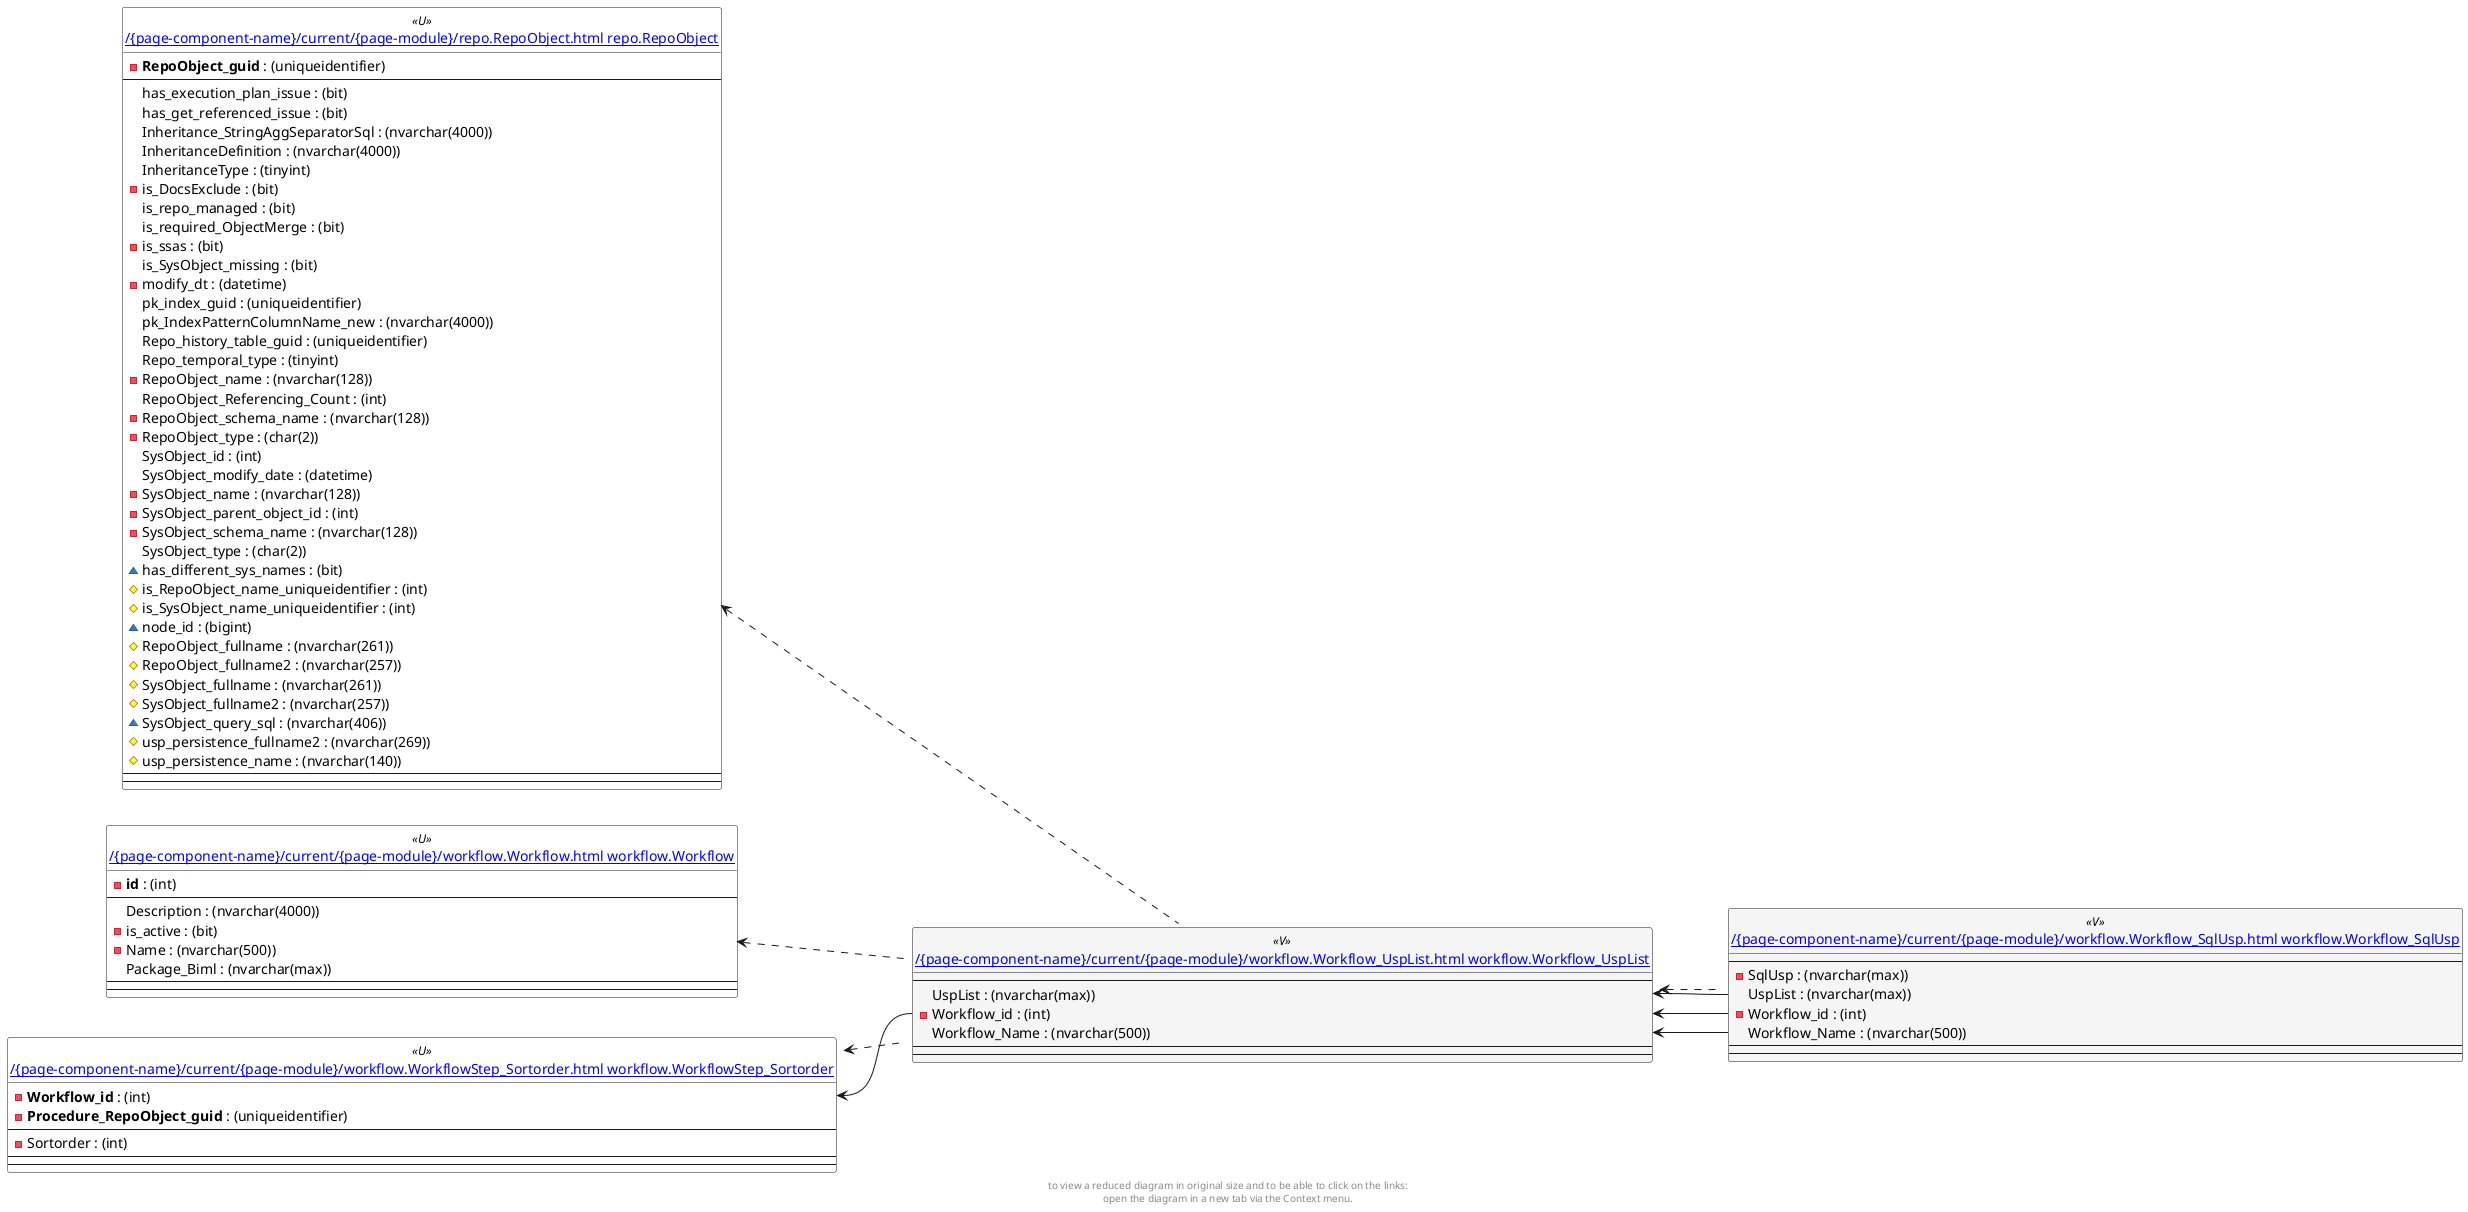@startuml
left to right direction
'top to bottom direction
hide circle
'avoide "." issues:
set namespaceSeparator none


skinparam class {
  BackgroundColor White
  BackgroundColor<<FN>> Yellow
  BackgroundColor<<FS>> Yellow
  BackgroundColor<<FT>> LightGray
  BackgroundColor<<IF>> Yellow
  BackgroundColor<<IS>> Yellow
  BackgroundColor<<P>> Aqua
  BackgroundColor<<PC>> Aqua
  BackgroundColor<<SN>> Yellow
  BackgroundColor<<SO>> SlateBlue
  BackgroundColor<<TF>> LightGray
  BackgroundColor<<TR>> Tomato
  BackgroundColor<<U>> White
  BackgroundColor<<V>> WhiteSmoke
  BackgroundColor<<X>> Aqua
}


entity "[[{site-url}/{page-component-name}/current/{page-module}/repo.RepoObject.html repo.RepoObject]]" as repo.RepoObject << U >> {
  - **RepoObject_guid** : (uniqueidentifier)
  --
  has_execution_plan_issue : (bit)
  has_get_referenced_issue : (bit)
  Inheritance_StringAggSeparatorSql : (nvarchar(4000))
  InheritanceDefinition : (nvarchar(4000))
  InheritanceType : (tinyint)
  - is_DocsExclude : (bit)
  is_repo_managed : (bit)
  is_required_ObjectMerge : (bit)
  - is_ssas : (bit)
  is_SysObject_missing : (bit)
  - modify_dt : (datetime)
  pk_index_guid : (uniqueidentifier)
  pk_IndexPatternColumnName_new : (nvarchar(4000))
  Repo_history_table_guid : (uniqueidentifier)
  Repo_temporal_type : (tinyint)
  - RepoObject_name : (nvarchar(128))
  RepoObject_Referencing_Count : (int)
  - RepoObject_schema_name : (nvarchar(128))
  - RepoObject_type : (char(2))
  SysObject_id : (int)
  SysObject_modify_date : (datetime)
  - SysObject_name : (nvarchar(128))
  - SysObject_parent_object_id : (int)
  - SysObject_schema_name : (nvarchar(128))
  SysObject_type : (char(2))
  ~ has_different_sys_names : (bit)
  # is_RepoObject_name_uniqueidentifier : (int)
  # is_SysObject_name_uniqueidentifier : (int)
  ~ node_id : (bigint)
  # RepoObject_fullname : (nvarchar(261))
  # RepoObject_fullname2 : (nvarchar(257))
  # SysObject_fullname : (nvarchar(261))
  # SysObject_fullname2 : (nvarchar(257))
  ~ SysObject_query_sql : (nvarchar(406))
  # usp_persistence_fullname2 : (nvarchar(269))
  # usp_persistence_name : (nvarchar(140))
  --
  --
}

entity "[[{site-url}/{page-component-name}/current/{page-module}/workflow.Workflow.html workflow.Workflow]]" as workflow.Workflow << U >> {
  - **id** : (int)
  --
  Description : (nvarchar(4000))
  - is_active : (bit)
  - Name : (nvarchar(500))
  Package_Biml : (nvarchar(max))
  --
  --
}

entity "[[{site-url}/{page-component-name}/current/{page-module}/workflow.Workflow_SqlUsp.html workflow.Workflow_SqlUsp]]" as workflow.Workflow_SqlUsp << V >> {
  --
  - SqlUsp : (nvarchar(max))
  UspList : (nvarchar(max))
  - Workflow_id : (int)
  Workflow_Name : (nvarchar(500))
  --
  --
}

entity "[[{site-url}/{page-component-name}/current/{page-module}/workflow.Workflow_UspList.html workflow.Workflow_UspList]]" as workflow.Workflow_UspList << V >> {
  --
  UspList : (nvarchar(max))
  - Workflow_id : (int)
  Workflow_Name : (nvarchar(500))
  --
  --
}

entity "[[{site-url}/{page-component-name}/current/{page-module}/workflow.WorkflowStep_Sortorder.html workflow.WorkflowStep_Sortorder]]" as workflow.WorkflowStep_Sortorder << U >> {
  - **Workflow_id** : (int)
  - **Procedure_RepoObject_guid** : (uniqueidentifier)
  --
  - Sortorder : (int)
  --
  --
}

repo.RepoObject <.. workflow.Workflow_UspList
workflow.Workflow <.. workflow.Workflow_UspList
workflow.Workflow_UspList <.. workflow.Workflow_SqlUsp
workflow.WorkflowStep_Sortorder <.. workflow.Workflow_UspList
workflow.Workflow_UspList::UspList <-- workflow.Workflow_SqlUsp::UspList
workflow.Workflow_UspList::Workflow_id <-- workflow.Workflow_SqlUsp::Workflow_id
workflow.Workflow_UspList::Workflow_Name <-- workflow.Workflow_SqlUsp::Workflow_Name
workflow.WorkflowStep_Sortorder::Workflow_id <-- workflow.Workflow_UspList::Workflow_id
footer
to view a reduced diagram in original size and to be able to click on the links:
open the diagram in a new tab via the Context menu.
end footer

@enduml

